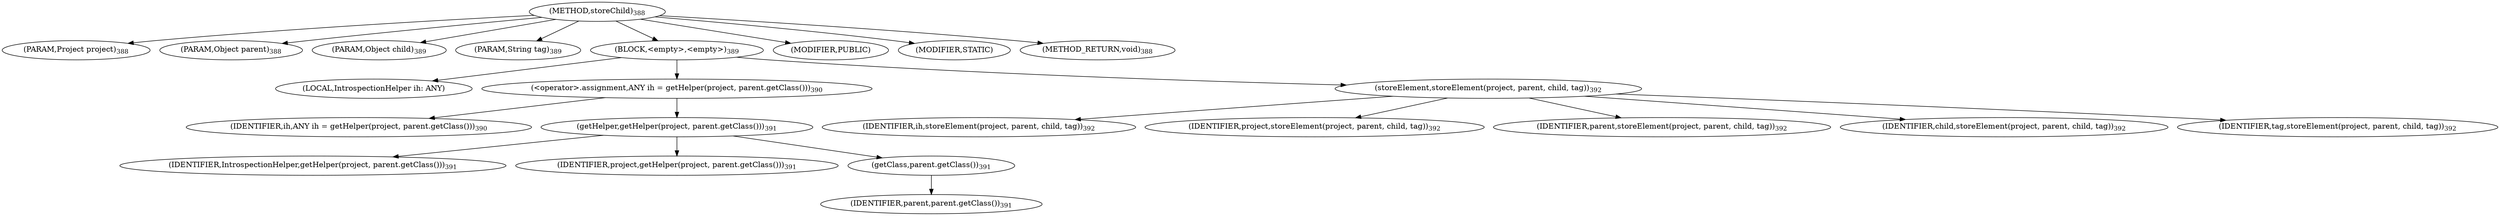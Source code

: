 digraph "storeChild" {  
"473" [label = <(METHOD,storeChild)<SUB>388</SUB>> ]
"474" [label = <(PARAM,Project project)<SUB>388</SUB>> ]
"475" [label = <(PARAM,Object parent)<SUB>388</SUB>> ]
"476" [label = <(PARAM,Object child)<SUB>389</SUB>> ]
"477" [label = <(PARAM,String tag)<SUB>389</SUB>> ]
"478" [label = <(BLOCK,&lt;empty&gt;,&lt;empty&gt;)<SUB>389</SUB>> ]
"479" [label = <(LOCAL,IntrospectionHelper ih: ANY)> ]
"480" [label = <(&lt;operator&gt;.assignment,ANY ih = getHelper(project, parent.getClass()))<SUB>390</SUB>> ]
"481" [label = <(IDENTIFIER,ih,ANY ih = getHelper(project, parent.getClass()))<SUB>390</SUB>> ]
"482" [label = <(getHelper,getHelper(project, parent.getClass()))<SUB>391</SUB>> ]
"483" [label = <(IDENTIFIER,IntrospectionHelper,getHelper(project, parent.getClass()))<SUB>391</SUB>> ]
"484" [label = <(IDENTIFIER,project,getHelper(project, parent.getClass()))<SUB>391</SUB>> ]
"485" [label = <(getClass,parent.getClass())<SUB>391</SUB>> ]
"486" [label = <(IDENTIFIER,parent,parent.getClass())<SUB>391</SUB>> ]
"487" [label = <(storeElement,storeElement(project, parent, child, tag))<SUB>392</SUB>> ]
"488" [label = <(IDENTIFIER,ih,storeElement(project, parent, child, tag))<SUB>392</SUB>> ]
"489" [label = <(IDENTIFIER,project,storeElement(project, parent, child, tag))<SUB>392</SUB>> ]
"490" [label = <(IDENTIFIER,parent,storeElement(project, parent, child, tag))<SUB>392</SUB>> ]
"491" [label = <(IDENTIFIER,child,storeElement(project, parent, child, tag))<SUB>392</SUB>> ]
"492" [label = <(IDENTIFIER,tag,storeElement(project, parent, child, tag))<SUB>392</SUB>> ]
"493" [label = <(MODIFIER,PUBLIC)> ]
"494" [label = <(MODIFIER,STATIC)> ]
"495" [label = <(METHOD_RETURN,void)<SUB>388</SUB>> ]
  "473" -> "474" 
  "473" -> "475" 
  "473" -> "476" 
  "473" -> "477" 
  "473" -> "478" 
  "473" -> "493" 
  "473" -> "494" 
  "473" -> "495" 
  "478" -> "479" 
  "478" -> "480" 
  "478" -> "487" 
  "480" -> "481" 
  "480" -> "482" 
  "482" -> "483" 
  "482" -> "484" 
  "482" -> "485" 
  "485" -> "486" 
  "487" -> "488" 
  "487" -> "489" 
  "487" -> "490" 
  "487" -> "491" 
  "487" -> "492" 
}
